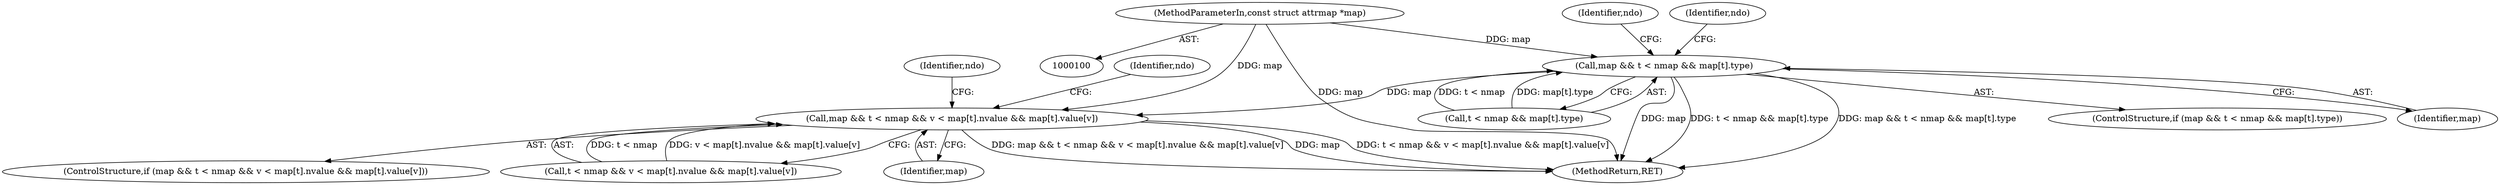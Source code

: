 digraph "0_tcpdump_e0a5a02b0fc1900a69d6c37ed0aab36fb8494e6d_0@pointer" {
"1000104" [label="(MethodParameterIn,const struct attrmap *map)"];
"1000158" [label="(Call,map && t < nmap && map[t].type)"];
"1000205" [label="(Call,map && t < nmap && v < map[t].nvalue && map[t].value[v])"];
"1000281" [label="(MethodReturn,RET)"];
"1000157" [label="(ControlStructure,if (map && t < nmap && map[t].type))"];
"1000228" [label="(Identifier,ndo)"];
"1000171" [label="(Identifier,ndo)"];
"1000104" [label="(MethodParameterIn,const struct attrmap *map)"];
"1000159" [label="(Identifier,map)"];
"1000240" [label="(Identifier,ndo)"];
"1000206" [label="(Identifier,map)"];
"1000207" [label="(Call,t < nmap && v < map[t].nvalue && map[t].value[v])"];
"1000160" [label="(Call,t < nmap && map[t].type)"];
"1000182" [label="(Identifier,ndo)"];
"1000158" [label="(Call,map && t < nmap && map[t].type)"];
"1000205" [label="(Call,map && t < nmap && v < map[t].nvalue && map[t].value[v])"];
"1000204" [label="(ControlStructure,if (map && t < nmap && v < map[t].nvalue && map[t].value[v]))"];
"1000104" -> "1000100"  [label="AST: "];
"1000104" -> "1000281"  [label="DDG: map"];
"1000104" -> "1000158"  [label="DDG: map"];
"1000104" -> "1000205"  [label="DDG: map"];
"1000158" -> "1000157"  [label="AST: "];
"1000158" -> "1000159"  [label="CFG: "];
"1000158" -> "1000160"  [label="CFG: "];
"1000159" -> "1000158"  [label="AST: "];
"1000160" -> "1000158"  [label="AST: "];
"1000171" -> "1000158"  [label="CFG: "];
"1000182" -> "1000158"  [label="CFG: "];
"1000158" -> "1000281"  [label="DDG: map"];
"1000158" -> "1000281"  [label="DDG: t < nmap && map[t].type"];
"1000158" -> "1000281"  [label="DDG: map && t < nmap && map[t].type"];
"1000160" -> "1000158"  [label="DDG: t < nmap"];
"1000160" -> "1000158"  [label="DDG: map[t].type"];
"1000158" -> "1000205"  [label="DDG: map"];
"1000205" -> "1000204"  [label="AST: "];
"1000205" -> "1000206"  [label="CFG: "];
"1000205" -> "1000207"  [label="CFG: "];
"1000206" -> "1000205"  [label="AST: "];
"1000207" -> "1000205"  [label="AST: "];
"1000228" -> "1000205"  [label="CFG: "];
"1000240" -> "1000205"  [label="CFG: "];
"1000205" -> "1000281"  [label="DDG: t < nmap && v < map[t].nvalue && map[t].value[v]"];
"1000205" -> "1000281"  [label="DDG: map && t < nmap && v < map[t].nvalue && map[t].value[v]"];
"1000205" -> "1000281"  [label="DDG: map"];
"1000207" -> "1000205"  [label="DDG: t < nmap"];
"1000207" -> "1000205"  [label="DDG: v < map[t].nvalue && map[t].value[v]"];
}
